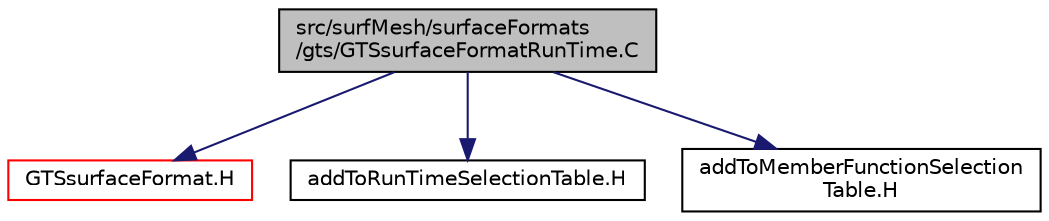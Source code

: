 digraph "src/surfMesh/surfaceFormats/gts/GTSsurfaceFormatRunTime.C"
{
  bgcolor="transparent";
  edge [fontname="Helvetica",fontsize="10",labelfontname="Helvetica",labelfontsize="10"];
  node [fontname="Helvetica",fontsize="10",shape=record];
  Node0 [label="src/surfMesh/surfaceFormats\l/gts/GTSsurfaceFormatRunTime.C",height=0.2,width=0.4,color="black", fillcolor="grey75", style="filled", fontcolor="black"];
  Node0 -> Node1 [color="midnightblue",fontsize="10",style="solid",fontname="Helvetica"];
  Node1 [label="GTSsurfaceFormat.H",height=0.2,width=0.4,color="red",URL="$a15422.html"];
  Node0 -> Node197 [color="midnightblue",fontsize="10",style="solid",fontname="Helvetica"];
  Node197 [label="addToRunTimeSelectionTable.H",height=0.2,width=0.4,color="black",URL="$a09989.html",tooltip="Macros for easy insertion into run-time selection tables. "];
  Node0 -> Node198 [color="midnightblue",fontsize="10",style="solid",fontname="Helvetica"];
  Node198 [label="addToMemberFunctionSelection\lTable.H",height=0.2,width=0.4,color="black",URL="$a09995.html",tooltip="Macros for easy insertion into member function selection tables. "];
}
